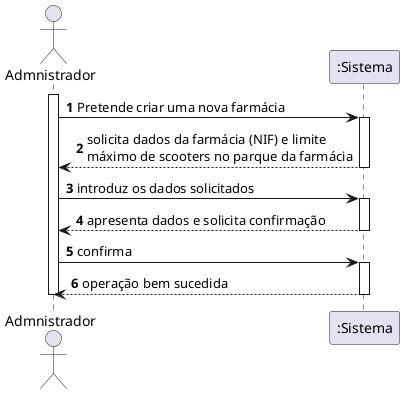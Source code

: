 @startuml
autonumber
actor "Admnistrador" as ADM

activate ADM
ADM -> ":Sistema" : Pretende criar uma nova farmácia
activate ":Sistema"
":Sistema" --> ADM : solicita dados da farmácia (NIF) e limite \nmáximo de scooters no parque da farmácia
deactivate ":Sistema"

ADM -> ":Sistema" : introduz os dados solicitados
activate ":Sistema"
":Sistema" --> ADM : apresenta dados e solicita confirmação
deactivate ":Sistema"

ADM -> ":Sistema" : confirma
activate ":Sistema"
":Sistema" --> ADM : operação bem sucedida
deactivate ":Sistema"

deactivate ADM
@enduml